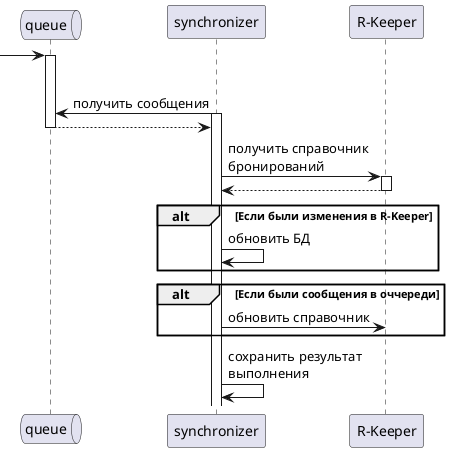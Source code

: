 @startuml

queue queue as q
participant synchronizer as s
participant "R-Keeper" as r

-> q
    q++
loop Раз в период
    s -> q : получить сообщения
        s++
    return
    s -> r : получить справочник\nбронирований
        r ++
    return
alt Если были изменения в R-Keeper
    s -> s : обновить БД
end alt
alt Если были сообщения в оччереди
    s -> r : обновить справочник
end alt
s -> s: сохранить результат\nвыполнения
@enduml
